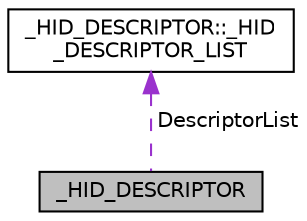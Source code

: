 digraph "_HID_DESCRIPTOR"
{
  edge [fontname="Helvetica",fontsize="10",labelfontname="Helvetica",labelfontsize="10"];
  node [fontname="Helvetica",fontsize="10",shape=record];
  Node1 [label="_HID_DESCRIPTOR",height=0.2,width=0.4,color="black", fillcolor="grey75", style="filled", fontcolor="black"];
  Node2 -> Node1 [dir="back",color="darkorchid3",fontsize="10",style="dashed",label=" DescriptorList" ,fontname="Helvetica"];
  Node2 [label="_HID_DESCRIPTOR::_HID\l_DESCRIPTOR_LIST",height=0.2,width=0.4,color="black", fillcolor="white", style="filled",URL="$struct___h_i_d___d_e_s_c_r_i_p_t_o_r_1_1___h_i_d___d_e_s_c_r_i_p_t_o_r___l_i_s_t.html"];
}
